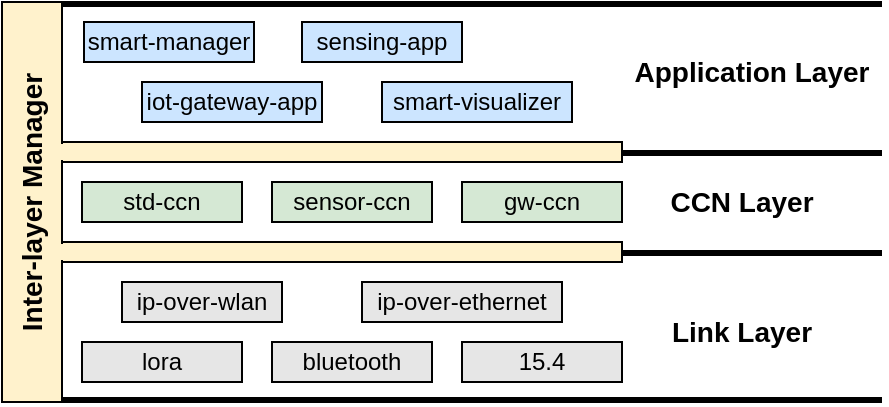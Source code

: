 <mxfile version="21.5.1" type="device">
  <diagram name="protocol-stack" id="aNTBnINr4mYpom3X2OL7">
    <mxGraphModel dx="768" dy="460" grid="1" gridSize="10" guides="1" tooltips="1" connect="1" arrows="1" fold="1" page="1" pageScale="1" pageWidth="1169" pageHeight="827" math="0" shadow="0">
      <root>
        <mxCell id="0" />
        <mxCell id="1" parent="0" />
        <mxCell id="HmL1fzlCO9kNdEAXt2pY-25" value="&lt;b&gt;&lt;font style=&quot;font-size: 14px;&quot;&gt;Inter-layer Manager&lt;/font&gt;&lt;/b&gt;" style="rounded=0;whiteSpace=wrap;html=1;direction=east;fillColor=#FFF2CC;rotation=-90;" parent="1" vertex="1">
          <mxGeometry x="165" y="205" width="200" height="30" as="geometry" />
        </mxCell>
        <mxCell id="HmL1fzlCO9kNdEAXt2pY-3" value="" style="rounded=0;whiteSpace=wrap;html=1;fillColor=#FFF2CC;" parent="1" vertex="1">
          <mxGeometry x="280" y="190" width="280" height="10" as="geometry" />
        </mxCell>
        <mxCell id="HmL1fzlCO9kNdEAXt2pY-4" value="&lt;span style=&quot;font-size: 14px;&quot;&gt;&lt;b&gt;Application Layer&lt;/b&gt;&lt;/span&gt;" style="text;whiteSpace=wrap;html=1;align=center;rotation=0;direction=east;" parent="1" vertex="1">
          <mxGeometry x="560" y="140" width="130" height="30" as="geometry" />
        </mxCell>
        <mxCell id="HmL1fzlCO9kNdEAXt2pY-5" value="" style="rounded=0;whiteSpace=wrap;html=1;fillColor=#FFF2CC;" parent="1" vertex="1">
          <mxGeometry x="280" y="240" width="280" height="10" as="geometry" />
        </mxCell>
        <mxCell id="HmL1fzlCO9kNdEAXt2pY-6" value="std-ccn" style="rounded=0;whiteSpace=wrap;html=1;fillColor=#D5E8D4;" parent="1" vertex="1">
          <mxGeometry x="290" y="210" width="80" height="20" as="geometry" />
        </mxCell>
        <mxCell id="HmL1fzlCO9kNdEAXt2pY-7" value="gw-ccn" style="rounded=0;whiteSpace=wrap;html=1;fillColor=#D5E8D4;" parent="1" vertex="1">
          <mxGeometry x="480" y="210" width="80" height="20" as="geometry" />
        </mxCell>
        <mxCell id="HmL1fzlCO9kNdEAXt2pY-8" value="sensor-ccn" style="rounded=0;whiteSpace=wrap;html=1;fillColor=#D5E8D4;" parent="1" vertex="1">
          <mxGeometry x="385" y="210" width="80" height="20" as="geometry" />
        </mxCell>
        <mxCell id="HmL1fzlCO9kNdEAXt2pY-9" value="smart-manager" style="rounded=0;whiteSpace=wrap;html=1;fillColor=#CCE5FF;" parent="1" vertex="1">
          <mxGeometry x="291" y="130" width="85" height="20" as="geometry" />
        </mxCell>
        <mxCell id="HmL1fzlCO9kNdEAXt2pY-10" value="iot-gateway-app" style="rounded=0;whiteSpace=wrap;html=1;fillColor=#CCE5FF;" parent="1" vertex="1">
          <mxGeometry x="320" y="160" width="90" height="20" as="geometry" />
        </mxCell>
        <mxCell id="HmL1fzlCO9kNdEAXt2pY-11" value="sensing-app" style="rounded=0;whiteSpace=wrap;html=1;fillColor=#CCE5FF;" parent="1" vertex="1">
          <mxGeometry x="400" y="130" width="80" height="20" as="geometry" />
        </mxCell>
        <mxCell id="HmL1fzlCO9kNdEAXt2pY-12" value="smart-visualizer" style="rounded=0;whiteSpace=wrap;html=1;fillColor=#CCE5FF;" parent="1" vertex="1">
          <mxGeometry x="440" y="160" width="95" height="20" as="geometry" />
        </mxCell>
        <mxCell id="HmL1fzlCO9kNdEAXt2pY-13" value="ip-over-wlan" style="rounded=0;whiteSpace=wrap;html=1;fillColor=#E6E6E6;" parent="1" vertex="1">
          <mxGeometry x="310" y="260" width="80" height="20" as="geometry" />
        </mxCell>
        <mxCell id="HmL1fzlCO9kNdEAXt2pY-14" value="ip-over-ethernet" style="rounded=0;whiteSpace=wrap;html=1;fillColor=#E6E6E6;" parent="1" vertex="1">
          <mxGeometry x="430" y="260" width="100" height="20" as="geometry" />
        </mxCell>
        <mxCell id="HmL1fzlCO9kNdEAXt2pY-15" value="lora" style="rounded=0;whiteSpace=wrap;html=1;fillColor=#E6E6E6;" parent="1" vertex="1">
          <mxGeometry x="290" y="290" width="80" height="20" as="geometry" />
        </mxCell>
        <mxCell id="HmL1fzlCO9kNdEAXt2pY-17" value="" style="rounded=0;whiteSpace=wrap;html=1;strokeColor=none;fillColor=#FFF2CC;" parent="1" vertex="1">
          <mxGeometry x="274" y="191" width="20" height="8" as="geometry" />
        </mxCell>
        <mxCell id="HmL1fzlCO9kNdEAXt2pY-18" value="" style="rounded=0;whiteSpace=wrap;html=1;strokeColor=none;fillColor=#FFF2CC;" parent="1" vertex="1">
          <mxGeometry x="276" y="241" width="20" height="8" as="geometry" />
        </mxCell>
        <mxCell id="HmL1fzlCO9kNdEAXt2pY-19" value="bluetooth" style="rounded=0;whiteSpace=wrap;html=1;fillColor=#E6E6E6;" parent="1" vertex="1">
          <mxGeometry x="385" y="290" width="80" height="20" as="geometry" />
        </mxCell>
        <mxCell id="HmL1fzlCO9kNdEAXt2pY-20" value="15.4" style="rounded=0;whiteSpace=wrap;html=1;fillColor=#E6E6E6;" parent="1" vertex="1">
          <mxGeometry x="480" y="290" width="80" height="20" as="geometry" />
        </mxCell>
        <mxCell id="HmL1fzlCO9kNdEAXt2pY-22" value="&lt;span style=&quot;font-size: 14px;&quot;&gt;&lt;b&gt;CCN Layer&lt;/b&gt;&lt;/span&gt;" style="text;whiteSpace=wrap;html=1;align=center;rotation=0;direction=east;" parent="1" vertex="1">
          <mxGeometry x="580" y="205" width="80" height="30" as="geometry" />
        </mxCell>
        <mxCell id="HmL1fzlCO9kNdEAXt2pY-23" value="&lt;span style=&quot;font-size: 14px;&quot;&gt;&lt;b&gt;Link Layer&lt;/b&gt;&lt;/span&gt;" style="text;whiteSpace=wrap;html=1;align=center;rotation=0;direction=east;" parent="1" vertex="1">
          <mxGeometry x="578" y="270" width="84" height="30" as="geometry" />
        </mxCell>
        <mxCell id="HmL1fzlCO9kNdEAXt2pY-26" value="" style="endArrow=none;html=1;strokeWidth=3;rounded=0;" parent="1" edge="1">
          <mxGeometry width="50" height="50" relative="1" as="geometry">
            <mxPoint x="560" y="195.5" as="sourcePoint" />
            <mxPoint x="690" y="195.5" as="targetPoint" />
          </mxGeometry>
        </mxCell>
        <mxCell id="HmL1fzlCO9kNdEAXt2pY-28" value="" style="endArrow=none;html=1;strokeWidth=3;rounded=0;" parent="1" edge="1">
          <mxGeometry width="50" height="50" relative="1" as="geometry">
            <mxPoint x="560" y="245.5" as="sourcePoint" />
            <mxPoint x="690" y="245.5" as="targetPoint" />
          </mxGeometry>
        </mxCell>
        <mxCell id="HmL1fzlCO9kNdEAXt2pY-29" value="" style="endArrow=none;html=1;strokeWidth=3;rounded=0;" parent="1" edge="1">
          <mxGeometry width="50" height="50" relative="1" as="geometry">
            <mxPoint x="280" y="121" as="sourcePoint" />
            <mxPoint x="690" y="121" as="targetPoint" />
          </mxGeometry>
        </mxCell>
        <mxCell id="HmL1fzlCO9kNdEAXt2pY-30" value="" style="endArrow=none;html=1;strokeWidth=3;rounded=0;" parent="1" edge="1">
          <mxGeometry width="50" height="50" relative="1" as="geometry">
            <mxPoint x="280" y="319" as="sourcePoint" />
            <mxPoint x="690" y="319" as="targetPoint" />
          </mxGeometry>
        </mxCell>
      </root>
    </mxGraphModel>
  </diagram>
</mxfile>
